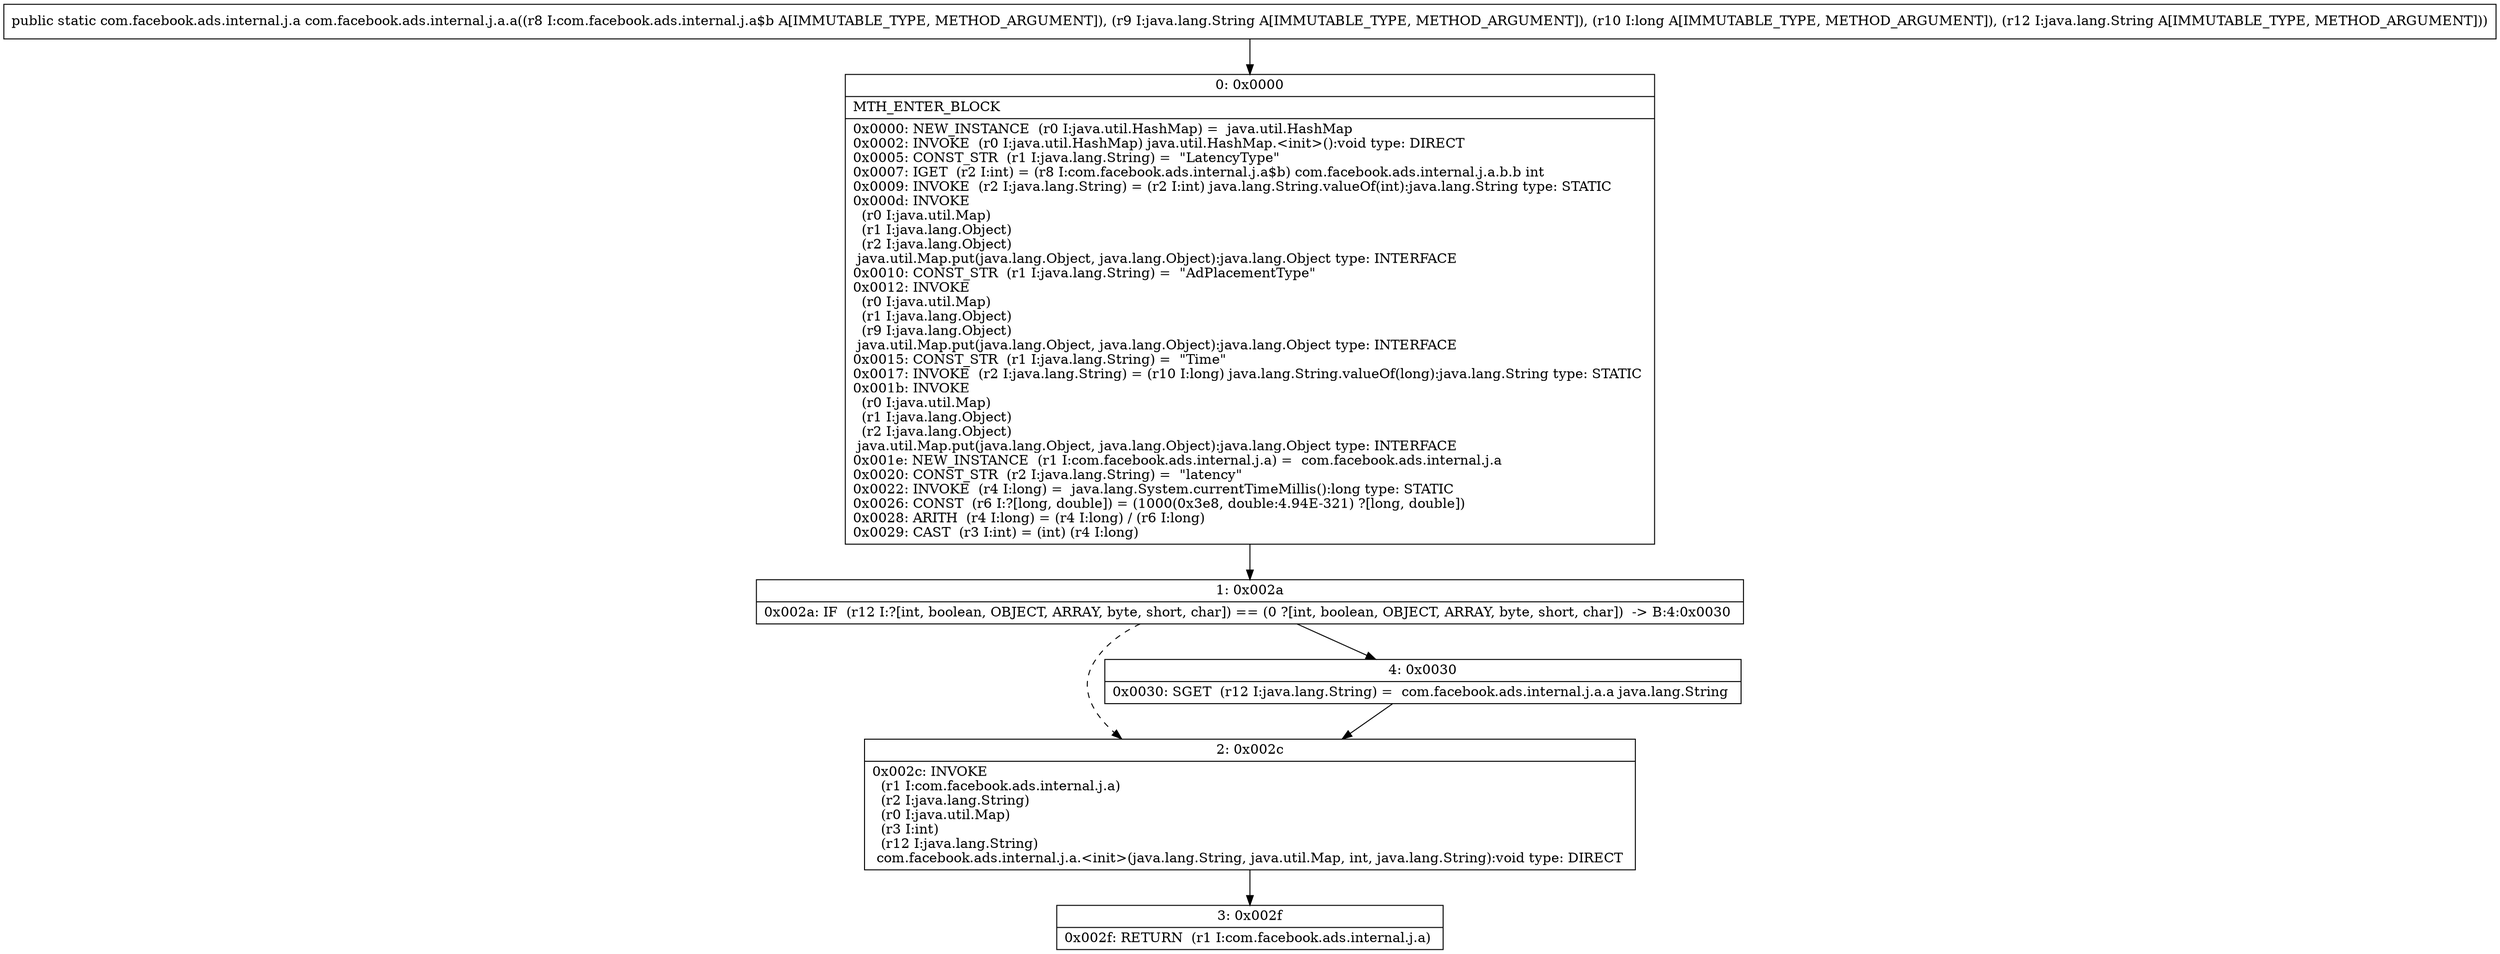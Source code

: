 digraph "CFG forcom.facebook.ads.internal.j.a.a(Lcom\/facebook\/ads\/internal\/j\/a$b;Ljava\/lang\/String;JLjava\/lang\/String;)Lcom\/facebook\/ads\/internal\/j\/a;" {
Node_0 [shape=record,label="{0\:\ 0x0000|MTH_ENTER_BLOCK\l|0x0000: NEW_INSTANCE  (r0 I:java.util.HashMap) =  java.util.HashMap \l0x0002: INVOKE  (r0 I:java.util.HashMap) java.util.HashMap.\<init\>():void type: DIRECT \l0x0005: CONST_STR  (r1 I:java.lang.String) =  \"LatencyType\" \l0x0007: IGET  (r2 I:int) = (r8 I:com.facebook.ads.internal.j.a$b) com.facebook.ads.internal.j.a.b.b int \l0x0009: INVOKE  (r2 I:java.lang.String) = (r2 I:int) java.lang.String.valueOf(int):java.lang.String type: STATIC \l0x000d: INVOKE  \l  (r0 I:java.util.Map)\l  (r1 I:java.lang.Object)\l  (r2 I:java.lang.Object)\l java.util.Map.put(java.lang.Object, java.lang.Object):java.lang.Object type: INTERFACE \l0x0010: CONST_STR  (r1 I:java.lang.String) =  \"AdPlacementType\" \l0x0012: INVOKE  \l  (r0 I:java.util.Map)\l  (r1 I:java.lang.Object)\l  (r9 I:java.lang.Object)\l java.util.Map.put(java.lang.Object, java.lang.Object):java.lang.Object type: INTERFACE \l0x0015: CONST_STR  (r1 I:java.lang.String) =  \"Time\" \l0x0017: INVOKE  (r2 I:java.lang.String) = (r10 I:long) java.lang.String.valueOf(long):java.lang.String type: STATIC \l0x001b: INVOKE  \l  (r0 I:java.util.Map)\l  (r1 I:java.lang.Object)\l  (r2 I:java.lang.Object)\l java.util.Map.put(java.lang.Object, java.lang.Object):java.lang.Object type: INTERFACE \l0x001e: NEW_INSTANCE  (r1 I:com.facebook.ads.internal.j.a) =  com.facebook.ads.internal.j.a \l0x0020: CONST_STR  (r2 I:java.lang.String) =  \"latency\" \l0x0022: INVOKE  (r4 I:long) =  java.lang.System.currentTimeMillis():long type: STATIC \l0x0026: CONST  (r6 I:?[long, double]) = (1000(0x3e8, double:4.94E\-321) ?[long, double]) \l0x0028: ARITH  (r4 I:long) = (r4 I:long) \/ (r6 I:long) \l0x0029: CAST  (r3 I:int) = (int) (r4 I:long) \l}"];
Node_1 [shape=record,label="{1\:\ 0x002a|0x002a: IF  (r12 I:?[int, boolean, OBJECT, ARRAY, byte, short, char]) == (0 ?[int, boolean, OBJECT, ARRAY, byte, short, char])  \-\> B:4:0x0030 \l}"];
Node_2 [shape=record,label="{2\:\ 0x002c|0x002c: INVOKE  \l  (r1 I:com.facebook.ads.internal.j.a)\l  (r2 I:java.lang.String)\l  (r0 I:java.util.Map)\l  (r3 I:int)\l  (r12 I:java.lang.String)\l com.facebook.ads.internal.j.a.\<init\>(java.lang.String, java.util.Map, int, java.lang.String):void type: DIRECT \l}"];
Node_3 [shape=record,label="{3\:\ 0x002f|0x002f: RETURN  (r1 I:com.facebook.ads.internal.j.a) \l}"];
Node_4 [shape=record,label="{4\:\ 0x0030|0x0030: SGET  (r12 I:java.lang.String) =  com.facebook.ads.internal.j.a.a java.lang.String \l}"];
MethodNode[shape=record,label="{public static com.facebook.ads.internal.j.a com.facebook.ads.internal.j.a.a((r8 I:com.facebook.ads.internal.j.a$b A[IMMUTABLE_TYPE, METHOD_ARGUMENT]), (r9 I:java.lang.String A[IMMUTABLE_TYPE, METHOD_ARGUMENT]), (r10 I:long A[IMMUTABLE_TYPE, METHOD_ARGUMENT]), (r12 I:java.lang.String A[IMMUTABLE_TYPE, METHOD_ARGUMENT])) }"];
MethodNode -> Node_0;
Node_0 -> Node_1;
Node_1 -> Node_2[style=dashed];
Node_1 -> Node_4;
Node_2 -> Node_3;
Node_4 -> Node_2;
}

